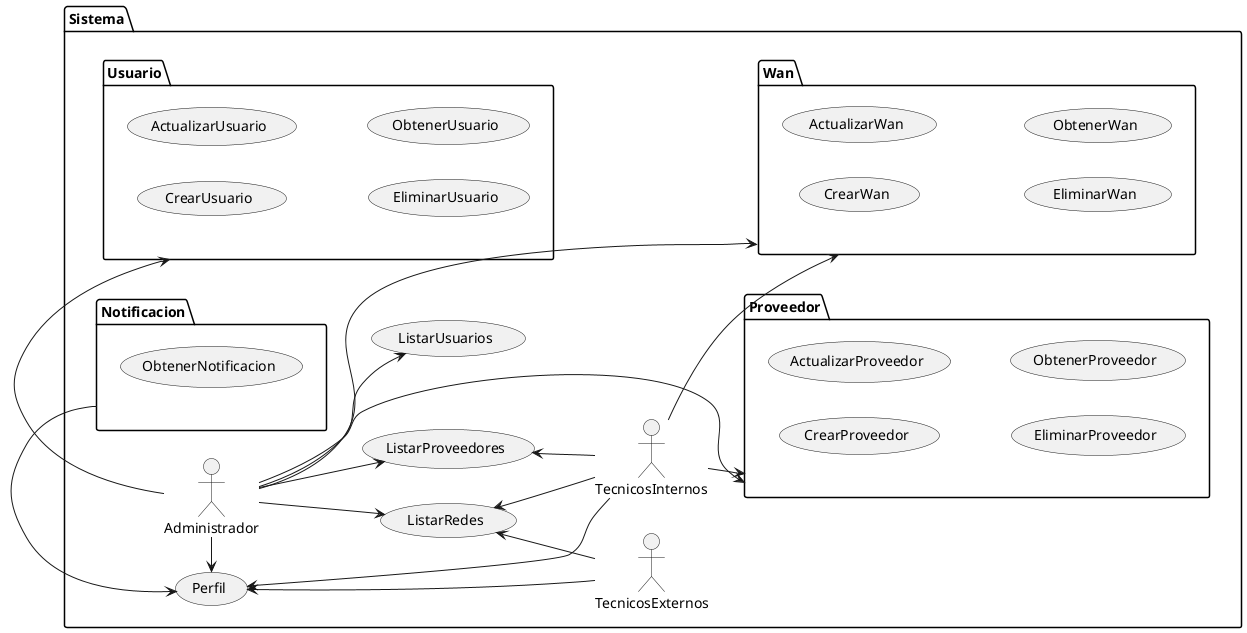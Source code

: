 @startuml CasosDeUso

left to right direction

package Sistema {
    actor Administrador
    actor TecnicosInternos
    actor TecnicosExternos

    usecase ListarUsuarios
    usecase ListarProveedores
    usecase ListarRedes
    usecase Perfil

    package Usuario {
        usecase CrearUsuario
        usecase ActualizarUsuario
        usecase EliminarUsuario
        usecase ObtenerUsuario
    }

    Administrador -l-> Usuario

    package Wan {
        usecase CrearWan
        usecase ActualizarWan
        usecase EliminarWan
        usecase ObtenerWan
    }

    Administrador --> Wan
    TecnicosInternos --> Wan

    package Proveedor {
        usecase CrearProveedor
        usecase ActualizarProveedor
        usecase EliminarProveedor
        usecase ObtenerProveedor
    }

    Administrador --> Proveedor
    TecnicosInternos --> Proveedor

    package Notificacion {
        usecase ObtenerNotificacion
    }

    Notificacion -l-> Perfil

    Administrador --> ListarUsuarios
    Administrador --> ListarRedes
    Administrador --> ListarProveedores 
    Administrador -l-> Perfil 

    TecnicosInternos -u-> ListarProveedores
    TecnicosInternos -u-> ListarRedes
    TecnicosInternos -u-> Perfil
    TecnicosExternos -u-> ListarRedes
    TecnicosExternos -u-> Perfil

}

@enduml